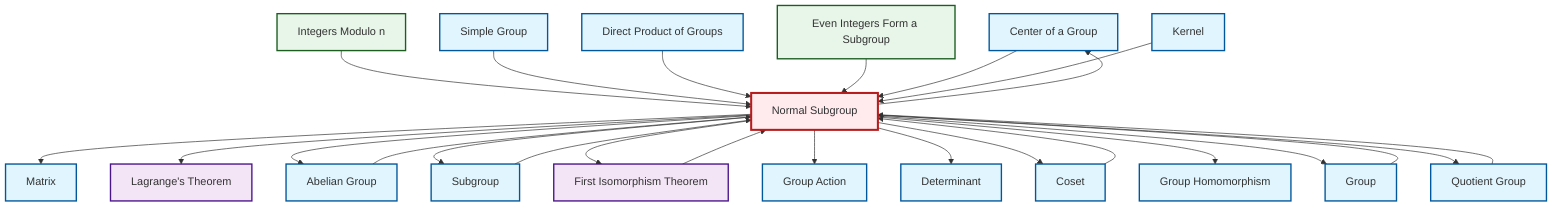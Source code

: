 graph TD
    classDef definition fill:#e1f5fe,stroke:#01579b,stroke-width:2px
    classDef theorem fill:#f3e5f5,stroke:#4a148c,stroke-width:2px
    classDef axiom fill:#fff3e0,stroke:#e65100,stroke-width:2px
    classDef example fill:#e8f5e9,stroke:#1b5e20,stroke-width:2px
    classDef current fill:#ffebee,stroke:#b71c1c,stroke-width:3px
    def-center-of-group["Center of a Group"]:::definition
    def-homomorphism["Group Homomorphism"]:::definition
    def-group["Group"]:::definition
    def-determinant["Determinant"]:::definition
    def-matrix["Matrix"]:::definition
    def-group-action["Group Action"]:::definition
    def-quotient-group["Quotient Group"]:::definition
    thm-first-isomorphism["First Isomorphism Theorem"]:::theorem
    def-abelian-group["Abelian Group"]:::definition
    def-kernel["Kernel"]:::definition
    def-coset["Coset"]:::definition
    ex-even-integers-subgroup["Even Integers Form a Subgroup"]:::example
    def-direct-product["Direct Product of Groups"]:::definition
    thm-lagrange["Lagrange's Theorem"]:::theorem
    def-simple-group["Simple Group"]:::definition
    def-subgroup["Subgroup"]:::definition
    def-normal-subgroup["Normal Subgroup"]:::definition
    ex-quotient-integers-mod-n["Integers Modulo n"]:::example
    def-quotient-group --> def-normal-subgroup
    def-normal-subgroup --> def-matrix
    def-normal-subgroup --> thm-lagrange
    ex-quotient-integers-mod-n --> def-normal-subgroup
    def-normal-subgroup --> def-abelian-group
    def-abelian-group --> def-normal-subgroup
    def-simple-group --> def-normal-subgroup
    def-subgroup --> def-normal-subgroup
    def-normal-subgroup --> def-center-of-group
    def-group --> def-normal-subgroup
    def-normal-subgroup --> def-subgroup
    def-direct-product --> def-normal-subgroup
    def-normal-subgroup --> thm-first-isomorphism
    thm-first-isomorphism --> def-normal-subgroup
    def-normal-subgroup --> def-group-action
    def-normal-subgroup --> def-determinant
    def-normal-subgroup --> def-coset
    ex-even-integers-subgroup --> def-normal-subgroup
    def-center-of-group --> def-normal-subgroup
    def-normal-subgroup --> def-homomorphism
    def-normal-subgroup --> def-group
    def-kernel --> def-normal-subgroup
    def-normal-subgroup --> def-quotient-group
    def-coset --> def-normal-subgroup
    class def-normal-subgroup current